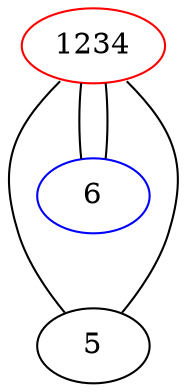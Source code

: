 graph {
  1234 -- 6 -- 1234;
  1234:sw -- 5;
  1234:se -- 5;
  6 -- 5 [style="invis"];
  1234 [color="red"];
  6 [color="blue"];
}
